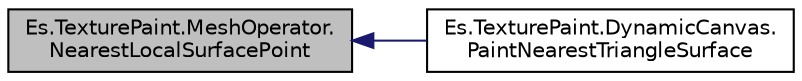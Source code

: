 digraph "Es.TexturePaint.MeshOperator.NearestLocalSurfacePoint"
{
  edge [fontname="Helvetica",fontsize="10",labelfontname="Helvetica",labelfontsize="10"];
  node [fontname="Helvetica",fontsize="10",shape=record];
  rankdir="LR";
  Node4 [label="Es.TexturePaint.MeshOperator.\lNearestLocalSurfacePoint",height=0.2,width=0.4,color="black", fillcolor="grey75", style="filled", fontcolor="black"];
  Node4 -> Node5 [dir="back",color="midnightblue",fontsize="10",style="solid",fontname="Helvetica"];
  Node5 [label="Es.TexturePaint.DynamicCanvas.\lPaintNearestTriangleSurface",height=0.2,width=0.4,color="black", fillcolor="white", style="filled",URL="$class_es_1_1_texture_paint_1_1_dynamic_canvas.html#a77a259486593f058a3beb63aaf3484df",tooltip="Paint of points close to the given world-space position on the Mesh surface. "];
}
